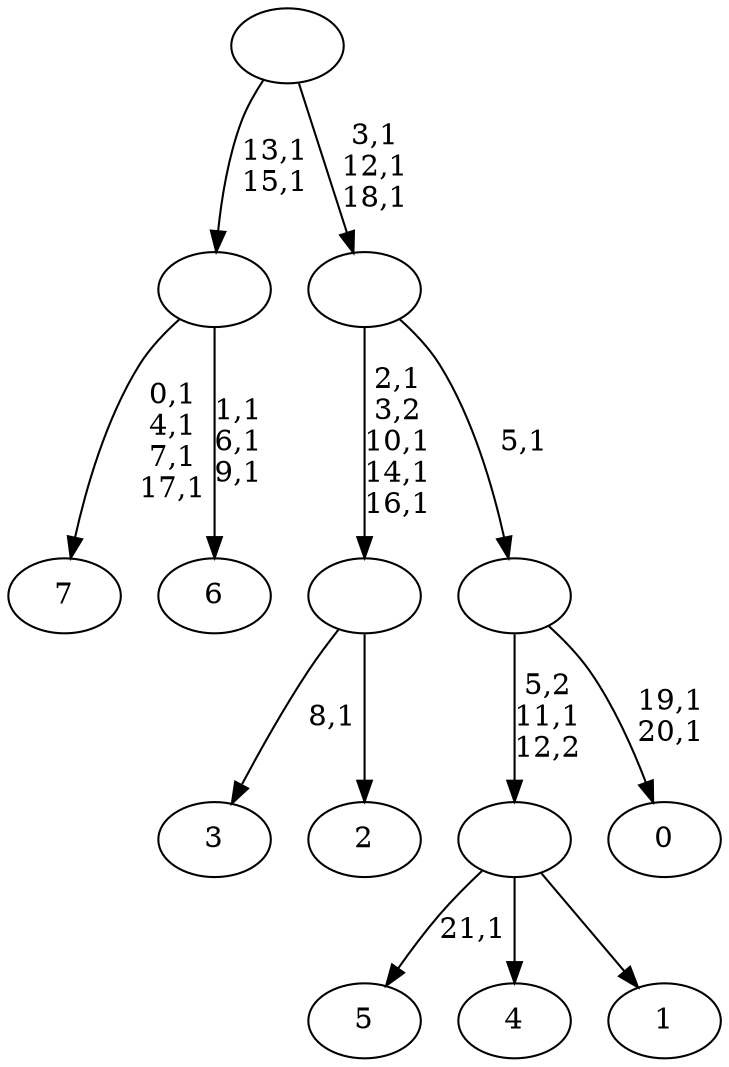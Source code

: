 digraph T {
	30 [label="7"]
	25 [label="6"]
	21 [label=""]
	19 [label="5"]
	17 [label="4"]
	16 [label="3"]
	14 [label="2"]
	13 [label=""]
	9 [label="1"]
	8 [label=""]
	7 [label="0"]
	4 [label=""]
	3 [label=""]
	0 [label=""]
	21 -> 25 [label="1,1\n6,1\n9,1"]
	21 -> 30 [label="0,1\n4,1\n7,1\n17,1"]
	13 -> 16 [label="8,1"]
	13 -> 14 [label=""]
	8 -> 19 [label="21,1"]
	8 -> 17 [label=""]
	8 -> 9 [label=""]
	4 -> 7 [label="19,1\n20,1"]
	4 -> 8 [label="5,2\n11,1\n12,2"]
	3 -> 13 [label="2,1\n3,2\n10,1\n14,1\n16,1"]
	3 -> 4 [label="5,1"]
	0 -> 3 [label="3,1\n12,1\n18,1"]
	0 -> 21 [label="13,1\n15,1"]
}

